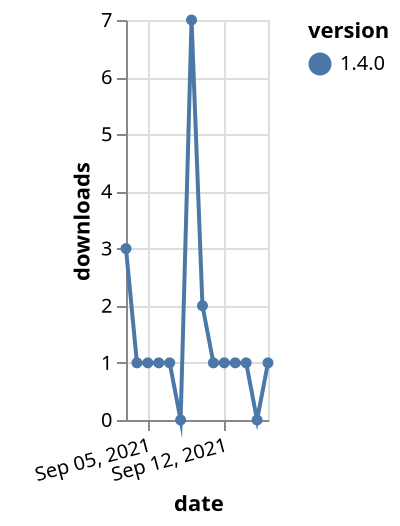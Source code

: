 {"$schema": "https://vega.github.io/schema/vega-lite/v5.json", "description": "A simple bar chart with embedded data.", "data": {"values": [{"date": "2021-09-03", "total": 532, "delta": 3, "version": "1.4.0"}, {"date": "2021-09-04", "total": 533, "delta": 1, "version": "1.4.0"}, {"date": "2021-09-05", "total": 534, "delta": 1, "version": "1.4.0"}, {"date": "2021-09-06", "total": 535, "delta": 1, "version": "1.4.0"}, {"date": "2021-09-07", "total": 536, "delta": 1, "version": "1.4.0"}, {"date": "2021-09-08", "total": 536, "delta": 0, "version": "1.4.0"}, {"date": "2021-09-09", "total": 543, "delta": 7, "version": "1.4.0"}, {"date": "2021-09-10", "total": 545, "delta": 2, "version": "1.4.0"}, {"date": "2021-09-11", "total": 546, "delta": 1, "version": "1.4.0"}, {"date": "2021-09-12", "total": 547, "delta": 1, "version": "1.4.0"}, {"date": "2021-09-13", "total": 548, "delta": 1, "version": "1.4.0"}, {"date": "2021-09-14", "total": 549, "delta": 1, "version": "1.4.0"}, {"date": "2021-09-15", "total": 549, "delta": 0, "version": "1.4.0"}, {"date": "2021-09-16", "total": 550, "delta": 1, "version": "1.4.0"}]}, "width": "container", "mark": {"type": "line", "point": {"filled": true}}, "encoding": {"x": {"field": "date", "type": "temporal", "timeUnit": "yearmonthdate", "title": "date", "axis": {"labelAngle": -15}}, "y": {"field": "delta", "type": "quantitative", "title": "downloads"}, "color": {"field": "version", "type": "nominal"}, "tooltip": {"field": "delta"}}}